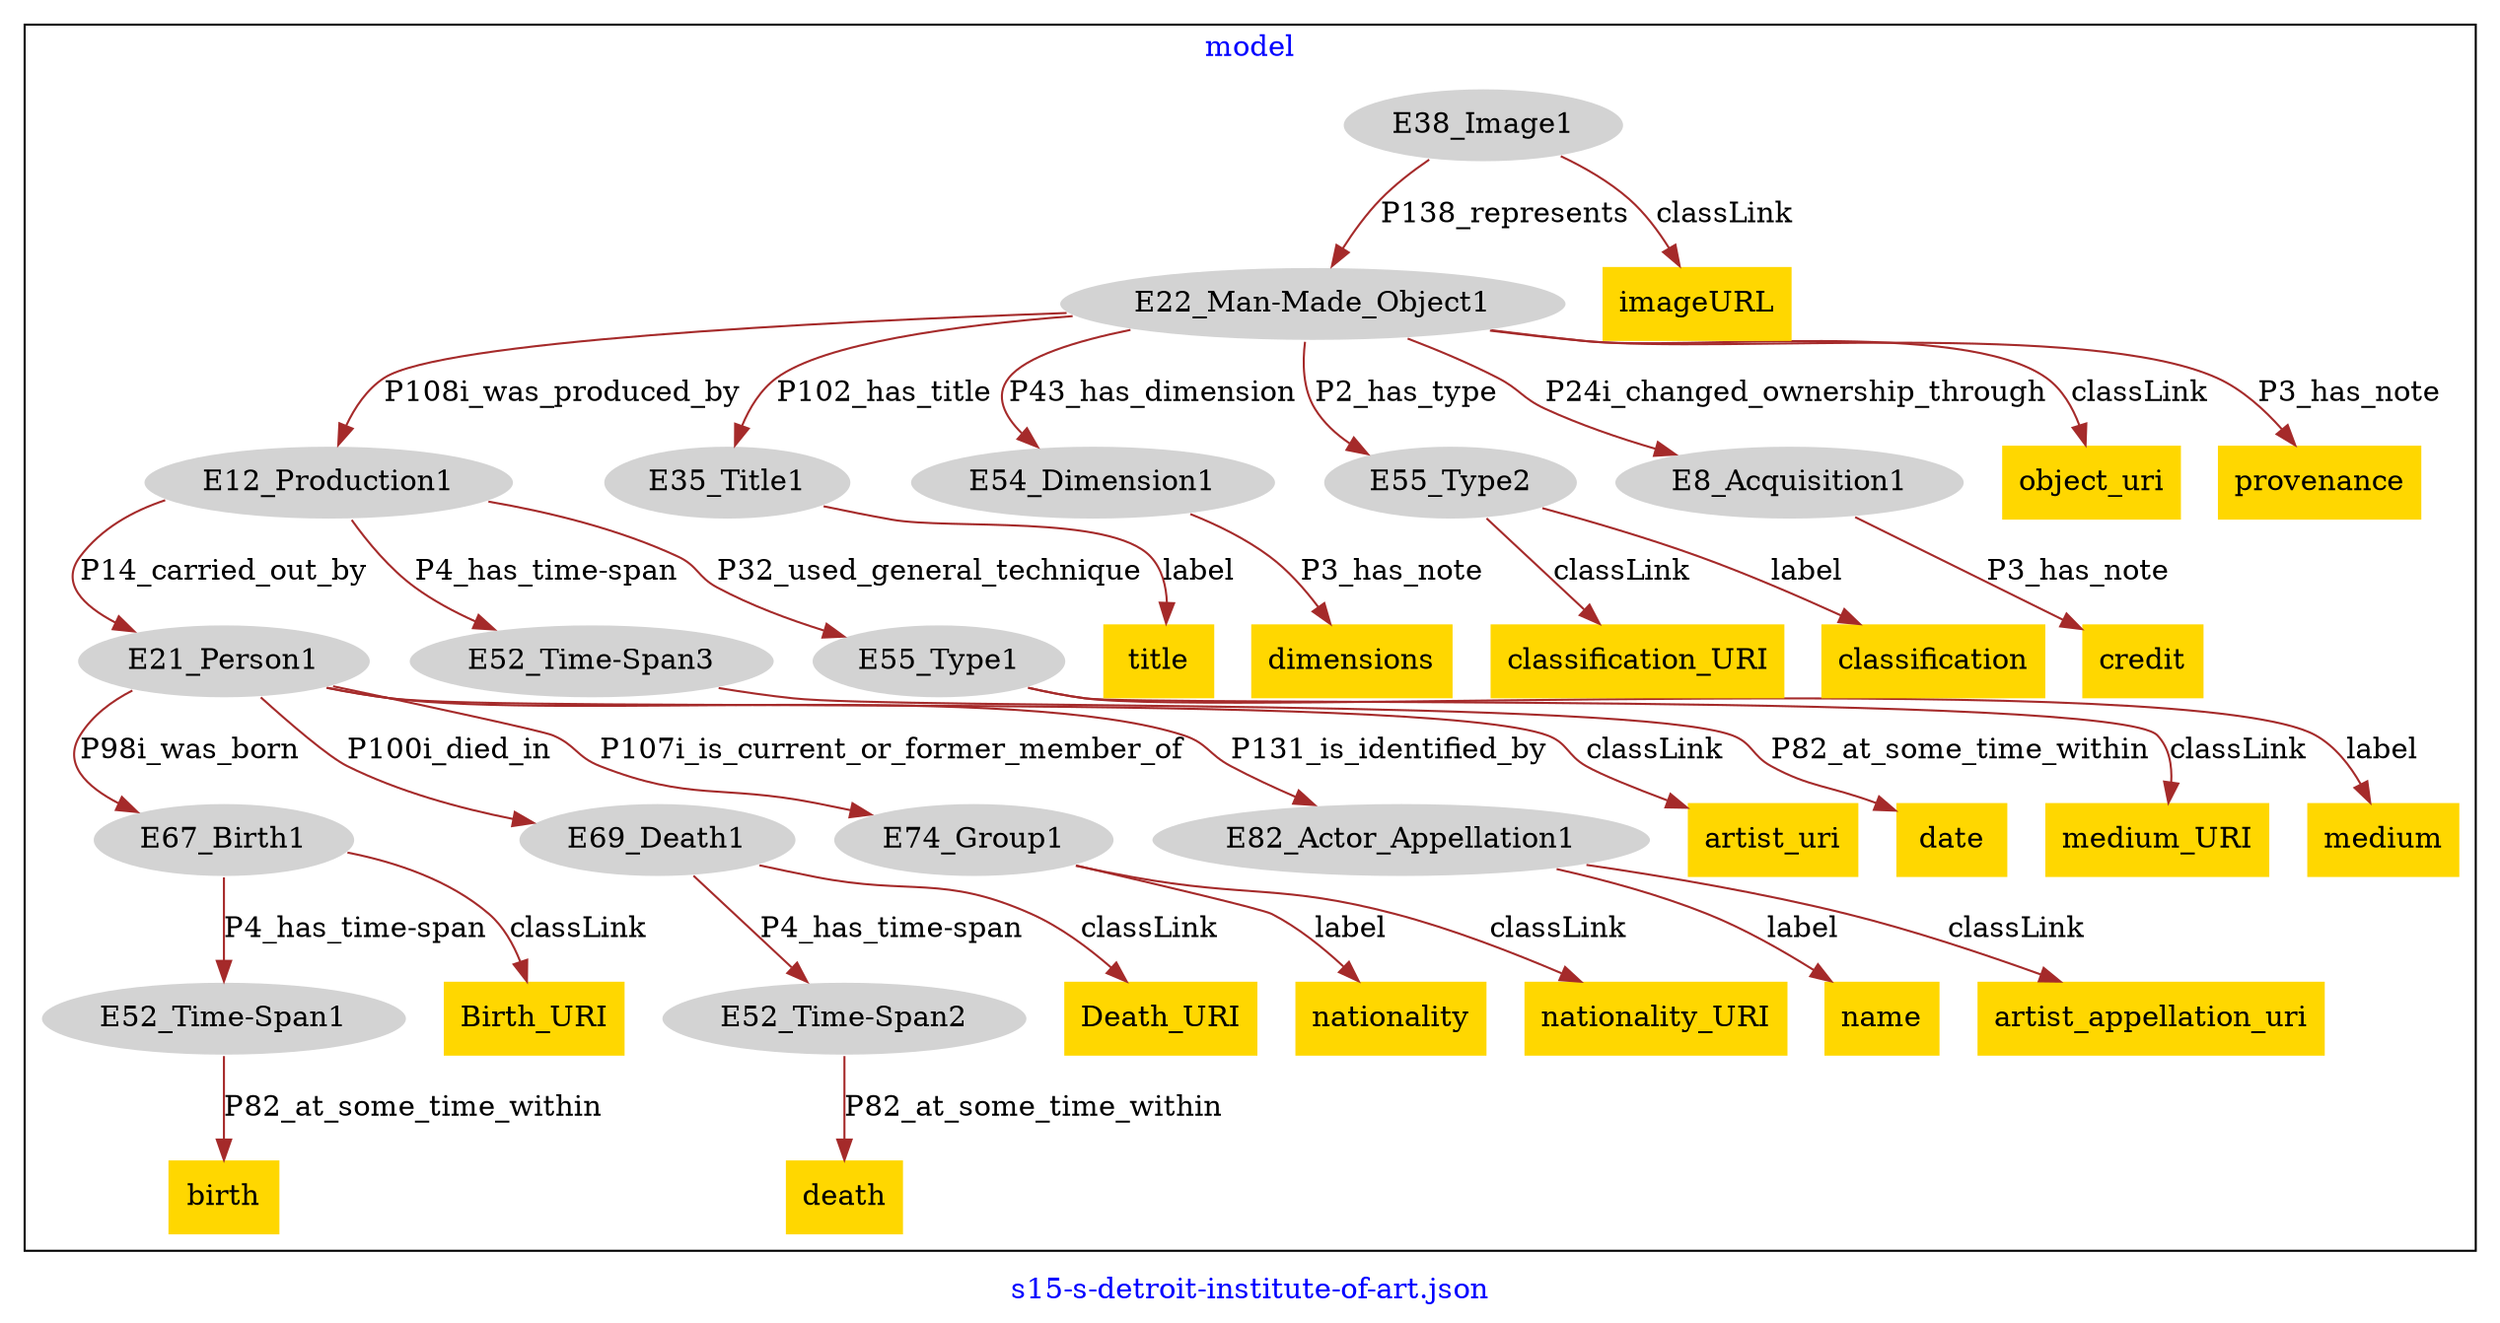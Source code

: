 digraph n0 {
fontcolor="blue"
remincross="true"
label="s15-s-detroit-institute-of-art.json"
subgraph cluster {
label="model"
n2[style="filled",color="white",fillcolor="lightgray",label="E12_Production1"];
n3[style="filled",color="white",fillcolor="lightgray",label="E21_Person1"];
n4[style="filled",color="white",fillcolor="lightgray",label="E52_Time-Span3"];
n5[style="filled",color="white",fillcolor="lightgray",label="E55_Type1"];
n6[style="filled",color="white",fillcolor="lightgray",label="E67_Birth1"];
n7[style="filled",color="white",fillcolor="lightgray",label="E69_Death1"];
n8[style="filled",color="white",fillcolor="lightgray",label="E74_Group1"];
n9[style="filled",color="white",fillcolor="lightgray",label="E82_Actor_Appellation1"];
n10[style="filled",color="white",fillcolor="lightgray",label="E22_Man-Made_Object1"];
n11[style="filled",color="white",fillcolor="lightgray",label="E35_Title1"];
n12[style="filled",color="white",fillcolor="lightgray",label="E54_Dimension1"];
n13[style="filled",color="white",fillcolor="lightgray",label="E55_Type2"];
n14[style="filled",color="white",fillcolor="lightgray",label="E8_Acquisition1"];
n15[style="filled",color="white",fillcolor="lightgray",label="E38_Image1"];
n16[style="filled",color="white",fillcolor="lightgray",label="E52_Time-Span1"];
n17[style="filled",color="white",fillcolor="lightgray",label="E52_Time-Span2"];
n18[shape="plaintext",style="filled",fillcolor="gold",label="birth"];
n19[shape="plaintext",style="filled",fillcolor="gold",label="Death_URI"];
n20[shape="plaintext",style="filled",fillcolor="gold",label="nationality"];
n21[shape="plaintext",style="filled",fillcolor="gold",label="object_uri"];
n22[shape="plaintext",style="filled",fillcolor="gold",label="nationality_URI"];
n23[shape="plaintext",style="filled",fillcolor="gold",label="medium_URI"];
n24[shape="plaintext",style="filled",fillcolor="gold",label="classification_URI"];
n25[shape="plaintext",style="filled",fillcolor="gold",label="Birth_URI"];
n26[shape="plaintext",style="filled",fillcolor="gold",label="medium"];
n27[shape="plaintext",style="filled",fillcolor="gold",label="provenance"];
n28[shape="plaintext",style="filled",fillcolor="gold",label="dimensions"];
n29[shape="plaintext",style="filled",fillcolor="gold",label="credit"];
n30[shape="plaintext",style="filled",fillcolor="gold",label="artist_uri"];
n31[shape="plaintext",style="filled",fillcolor="gold",label="death"];
n32[shape="plaintext",style="filled",fillcolor="gold",label="classification"];
n33[shape="plaintext",style="filled",fillcolor="gold",label="date"];
n34[shape="plaintext",style="filled",fillcolor="gold",label="imageURL"];
n35[shape="plaintext",style="filled",fillcolor="gold",label="name"];
n36[shape="plaintext",style="filled",fillcolor="gold",label="title"];
n37[shape="plaintext",style="filled",fillcolor="gold",label="artist_appellation_uri"];
}
n2 -> n3[color="brown",fontcolor="black",label="P14_carried_out_by"]
n2 -> n4[color="brown",fontcolor="black",label="P4_has_time-span"]
n2 -> n5[color="brown",fontcolor="black",label="P32_used_general_technique"]
n3 -> n6[color="brown",fontcolor="black",label="P98i_was_born"]
n3 -> n7[color="brown",fontcolor="black",label="P100i_died_in"]
n3 -> n8[color="brown",fontcolor="black",label="P107i_is_current_or_former_member_of"]
n3 -> n9[color="brown",fontcolor="black",label="P131_is_identified_by"]
n10 -> n2[color="brown",fontcolor="black",label="P108i_was_produced_by"]
n10 -> n11[color="brown",fontcolor="black",label="P102_has_title"]
n10 -> n12[color="brown",fontcolor="black",label="P43_has_dimension"]
n10 -> n13[color="brown",fontcolor="black",label="P2_has_type"]
n10 -> n14[color="brown",fontcolor="black",label="P24i_changed_ownership_through"]
n15 -> n10[color="brown",fontcolor="black",label="P138_represents"]
n6 -> n16[color="brown",fontcolor="black",label="P4_has_time-span"]
n7 -> n17[color="brown",fontcolor="black",label="P4_has_time-span"]
n16 -> n18[color="brown",fontcolor="black",label="P82_at_some_time_within"]
n7 -> n19[color="brown",fontcolor="black",label="classLink"]
n8 -> n20[color="brown",fontcolor="black",label="label"]
n10 -> n21[color="brown",fontcolor="black",label="classLink"]
n8 -> n22[color="brown",fontcolor="black",label="classLink"]
n5 -> n23[color="brown",fontcolor="black",label="classLink"]
n13 -> n24[color="brown",fontcolor="black",label="classLink"]
n6 -> n25[color="brown",fontcolor="black",label="classLink"]
n5 -> n26[color="brown",fontcolor="black",label="label"]
n10 -> n27[color="brown",fontcolor="black",label="P3_has_note"]
n12 -> n28[color="brown",fontcolor="black",label="P3_has_note"]
n14 -> n29[color="brown",fontcolor="black",label="P3_has_note"]
n3 -> n30[color="brown",fontcolor="black",label="classLink"]
n17 -> n31[color="brown",fontcolor="black",label="P82_at_some_time_within"]
n13 -> n32[color="brown",fontcolor="black",label="label"]
n4 -> n33[color="brown",fontcolor="black",label="P82_at_some_time_within"]
n15 -> n34[color="brown",fontcolor="black",label="classLink"]
n9 -> n35[color="brown",fontcolor="black",label="label"]
n11 -> n36[color="brown",fontcolor="black",label="label"]
n9 -> n37[color="brown",fontcolor="black",label="classLink"]
}
